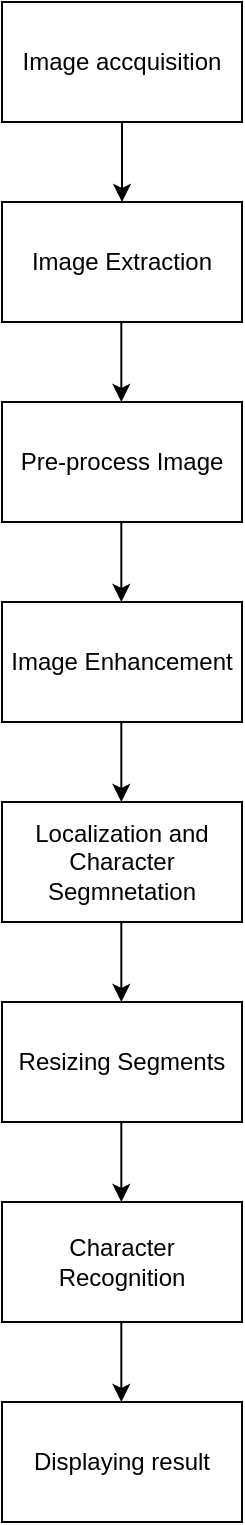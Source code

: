<mxfile version="22.0.8" type="device">
  <diagram name="Page-1" id="UIpqg4U_9QIZ03rNx28g">
    <mxGraphModel dx="1009" dy="503" grid="0" gridSize="10" guides="1" tooltips="1" connect="1" arrows="1" fold="1" page="1" pageScale="1" pageWidth="1654" pageHeight="2336" math="0" shadow="0">
      <root>
        <mxCell id="0" />
        <mxCell id="1" parent="0" />
        <mxCell id="awHj7oGdUe0wDpQVF1wa-1" value="Image accquisition" style="rounded=0;whiteSpace=wrap;html=1;" vertex="1" parent="1">
          <mxGeometry x="80" y="70" width="120" height="60" as="geometry" />
        </mxCell>
        <mxCell id="awHj7oGdUe0wDpQVF1wa-3" value="Image Extraction" style="rounded=0;whiteSpace=wrap;html=1;" vertex="1" parent="1">
          <mxGeometry x="80" y="170" width="120" height="60" as="geometry" />
        </mxCell>
        <mxCell id="awHj7oGdUe0wDpQVF1wa-4" value="Pre-process Image" style="rounded=0;whiteSpace=wrap;html=1;" vertex="1" parent="1">
          <mxGeometry x="80" y="270" width="120" height="60" as="geometry" />
        </mxCell>
        <mxCell id="awHj7oGdUe0wDpQVF1wa-5" value="Image Enhancement" style="rounded=0;whiteSpace=wrap;html=1;" vertex="1" parent="1">
          <mxGeometry x="80" y="370" width="120" height="60" as="geometry" />
        </mxCell>
        <mxCell id="awHj7oGdUe0wDpQVF1wa-6" value="Localization and Character Segmnetation" style="rounded=0;whiteSpace=wrap;html=1;" vertex="1" parent="1">
          <mxGeometry x="80" y="470" width="120" height="60" as="geometry" />
        </mxCell>
        <mxCell id="awHj7oGdUe0wDpQVF1wa-7" value="Resizing Segments" style="rounded=0;whiteSpace=wrap;html=1;" vertex="1" parent="1">
          <mxGeometry x="80" y="570" width="120" height="60" as="geometry" />
        </mxCell>
        <mxCell id="awHj7oGdUe0wDpQVF1wa-8" value="Character Recognition" style="rounded=0;whiteSpace=wrap;html=1;" vertex="1" parent="1">
          <mxGeometry x="80" y="670" width="120" height="60" as="geometry" />
        </mxCell>
        <mxCell id="awHj7oGdUe0wDpQVF1wa-9" value="Displaying result" style="rounded=0;whiteSpace=wrap;html=1;" vertex="1" parent="1">
          <mxGeometry x="80" y="770" width="120" height="60" as="geometry" />
        </mxCell>
        <mxCell id="awHj7oGdUe0wDpQVF1wa-10" value="" style="endArrow=classic;html=1;rounded=0;exitX=0.5;exitY=1;exitDx=0;exitDy=0;entryX=0.5;entryY=0;entryDx=0;entryDy=0;" edge="1" parent="1" source="awHj7oGdUe0wDpQVF1wa-1" target="awHj7oGdUe0wDpQVF1wa-3">
          <mxGeometry width="50" height="50" relative="1" as="geometry">
            <mxPoint x="490" y="290" as="sourcePoint" />
            <mxPoint x="540" y="240" as="targetPoint" />
          </mxGeometry>
        </mxCell>
        <mxCell id="awHj7oGdUe0wDpQVF1wa-13" value="" style="endArrow=classic;html=1;rounded=0;exitX=0.5;exitY=1;exitDx=0;exitDy=0;entryX=0.5;entryY=0;entryDx=0;entryDy=0;" edge="1" parent="1">
          <mxGeometry width="50" height="50" relative="1" as="geometry">
            <mxPoint x="139.66" y="230" as="sourcePoint" />
            <mxPoint x="139.66" y="270" as="targetPoint" />
          </mxGeometry>
        </mxCell>
        <mxCell id="awHj7oGdUe0wDpQVF1wa-14" value="" style="endArrow=classic;html=1;rounded=0;exitX=0.5;exitY=1;exitDx=0;exitDy=0;entryX=0.5;entryY=0;entryDx=0;entryDy=0;" edge="1" parent="1">
          <mxGeometry width="50" height="50" relative="1" as="geometry">
            <mxPoint x="139.66" y="330" as="sourcePoint" />
            <mxPoint x="139.66" y="370" as="targetPoint" />
          </mxGeometry>
        </mxCell>
        <mxCell id="awHj7oGdUe0wDpQVF1wa-15" value="" style="endArrow=classic;html=1;rounded=0;exitX=0.5;exitY=1;exitDx=0;exitDy=0;entryX=0.5;entryY=0;entryDx=0;entryDy=0;" edge="1" parent="1">
          <mxGeometry width="50" height="50" relative="1" as="geometry">
            <mxPoint x="139.66" y="430" as="sourcePoint" />
            <mxPoint x="139.66" y="470" as="targetPoint" />
          </mxGeometry>
        </mxCell>
        <mxCell id="awHj7oGdUe0wDpQVF1wa-16" value="" style="endArrow=classic;html=1;rounded=0;exitX=0.5;exitY=1;exitDx=0;exitDy=0;entryX=0.5;entryY=0;entryDx=0;entryDy=0;" edge="1" parent="1">
          <mxGeometry width="50" height="50" relative="1" as="geometry">
            <mxPoint x="139.66" y="530" as="sourcePoint" />
            <mxPoint x="139.66" y="570" as="targetPoint" />
          </mxGeometry>
        </mxCell>
        <mxCell id="awHj7oGdUe0wDpQVF1wa-17" value="" style="endArrow=classic;html=1;rounded=0;exitX=0.5;exitY=1;exitDx=0;exitDy=0;entryX=0.5;entryY=0;entryDx=0;entryDy=0;" edge="1" parent="1">
          <mxGeometry width="50" height="50" relative="1" as="geometry">
            <mxPoint x="139.66" y="730" as="sourcePoint" />
            <mxPoint x="139.66" y="770" as="targetPoint" />
          </mxGeometry>
        </mxCell>
        <mxCell id="awHj7oGdUe0wDpQVF1wa-18" value="" style="endArrow=classic;html=1;rounded=0;exitX=0.5;exitY=1;exitDx=0;exitDy=0;entryX=0.5;entryY=0;entryDx=0;entryDy=0;" edge="1" parent="1">
          <mxGeometry width="50" height="50" relative="1" as="geometry">
            <mxPoint x="139.66" y="630" as="sourcePoint" />
            <mxPoint x="139.66" y="670" as="targetPoint" />
          </mxGeometry>
        </mxCell>
      </root>
    </mxGraphModel>
  </diagram>
</mxfile>
